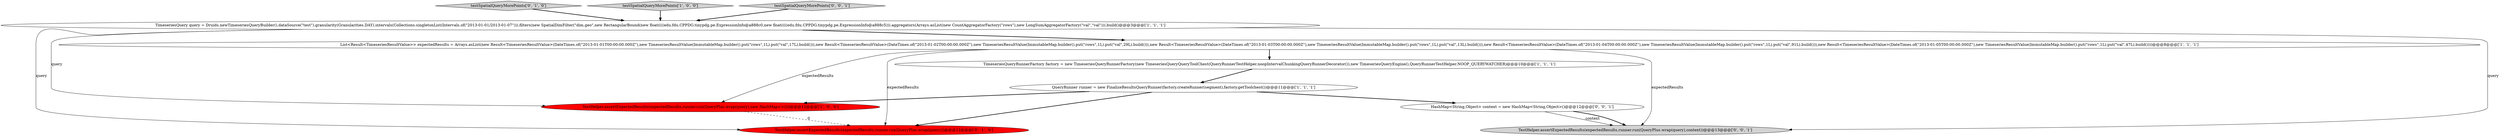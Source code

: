 digraph {
3 [style = filled, label = "TestHelper.assertExpectedResults(expectedResults,runner.run(QueryPlus.wrap(query),new HashMap<>()))@@@12@@@['1', '0', '0']", fillcolor = red, shape = ellipse image = "AAA1AAABBB1BBB"];
6 [style = filled, label = "TestHelper.assertExpectedResults(expectedResults,runner.run(QueryPlus.wrap(query)))@@@12@@@['0', '1', '0']", fillcolor = red, shape = ellipse image = "AAA1AAABBB2BBB"];
9 [style = filled, label = "TestHelper.assertExpectedResults(expectedResults,runner.run(QueryPlus.wrap(query),context))@@@13@@@['0', '0', '1']", fillcolor = lightgray, shape = ellipse image = "AAA0AAABBB3BBB"];
7 [style = filled, label = "testSpatialQueryMorePoints['0', '1', '0']", fillcolor = lightgray, shape = diamond image = "AAA0AAABBB2BBB"];
2 [style = filled, label = "TimeseriesQuery query = Druids.newTimeseriesQueryBuilder().dataSource(\"test\").granularity(Granularities.DAY).intervals(Collections.singletonList(Intervals.of(\"2013-01-01/2013-01-07\"))).filters(new SpatialDimFilter(\"dim.geo\",new RectangularBound(new float((((edu.fdu.CPPDG.tinypdg.pe.ExpressionInfo@a888c0,new float((((edu.fdu.CPPDG.tinypdg.pe.ExpressionInfo@a888c5))).aggregators(Arrays.asList(new CountAggregatorFactory(\"rows\"),new LongSumAggregatorFactory(\"val\",\"val\"))).build()@@@3@@@['1', '1', '1']", fillcolor = white, shape = ellipse image = "AAA0AAABBB1BBB"];
0 [style = filled, label = "testSpatialQueryMorePoints['1', '0', '0']", fillcolor = lightgray, shape = diamond image = "AAA0AAABBB1BBB"];
8 [style = filled, label = "HashMap<String,Object> context = new HashMap<String,Object>()@@@12@@@['0', '0', '1']", fillcolor = white, shape = ellipse image = "AAA0AAABBB3BBB"];
4 [style = filled, label = "TimeseriesQueryRunnerFactory factory = new TimeseriesQueryRunnerFactory(new TimeseriesQueryQueryToolChest(QueryRunnerTestHelper.noopIntervalChunkingQueryRunnerDecorator()),new TimeseriesQueryEngine(),QueryRunnerTestHelper.NOOP_QUERYWATCHER)@@@10@@@['1', '1', '1']", fillcolor = white, shape = ellipse image = "AAA0AAABBB1BBB"];
10 [style = filled, label = "testSpatialQueryMorePoints['0', '0', '1']", fillcolor = lightgray, shape = diamond image = "AAA0AAABBB3BBB"];
5 [style = filled, label = "QueryRunner runner = new FinalizeResultsQueryRunner(factory.createRunner(segment),factory.getToolchest())@@@11@@@['1', '1', '1']", fillcolor = white, shape = ellipse image = "AAA0AAABBB1BBB"];
1 [style = filled, label = "List<Result<TimeseriesResultValue>> expectedResults = Arrays.asList(new Result<TimeseriesResultValue>(DateTimes.of(\"2013-01-01T00:00:00.000Z\"),new TimeseriesResultValue(ImmutableMap.builder().put(\"rows\",1L).put(\"val\",17L).build())),new Result<TimeseriesResultValue>(DateTimes.of(\"2013-01-02T00:00:00.000Z\"),new TimeseriesResultValue(ImmutableMap.builder().put(\"rows\",1L).put(\"val\",29L).build())),new Result<TimeseriesResultValue>(DateTimes.of(\"2013-01-03T00:00:00.000Z\"),new TimeseriesResultValue(ImmutableMap.builder().put(\"rows\",1L).put(\"val\",13L).build())),new Result<TimeseriesResultValue>(DateTimes.of(\"2013-01-04T00:00:00.000Z\"),new TimeseriesResultValue(ImmutableMap.builder().put(\"rows\",1L).put(\"val\",91L).build())),new Result<TimeseriesResultValue>(DateTimes.of(\"2013-01-05T00:00:00.000Z\"),new TimeseriesResultValue(ImmutableMap.builder().put(\"rows\",1L).put(\"val\",47L).build())))@@@8@@@['1', '1', '1']", fillcolor = white, shape = ellipse image = "AAA0AAABBB1BBB"];
5->3 [style = bold, label=""];
5->8 [style = bold, label=""];
1->4 [style = bold, label=""];
10->2 [style = bold, label=""];
3->6 [style = dashed, label="0"];
2->9 [style = solid, label="query"];
5->6 [style = bold, label=""];
2->3 [style = solid, label="query"];
1->9 [style = solid, label="expectedResults"];
8->9 [style = solid, label="context"];
2->6 [style = solid, label="query"];
4->5 [style = bold, label=""];
7->2 [style = bold, label=""];
2->1 [style = bold, label=""];
1->6 [style = solid, label="expectedResults"];
1->3 [style = solid, label="expectedResults"];
0->2 [style = bold, label=""];
8->9 [style = bold, label=""];
}
